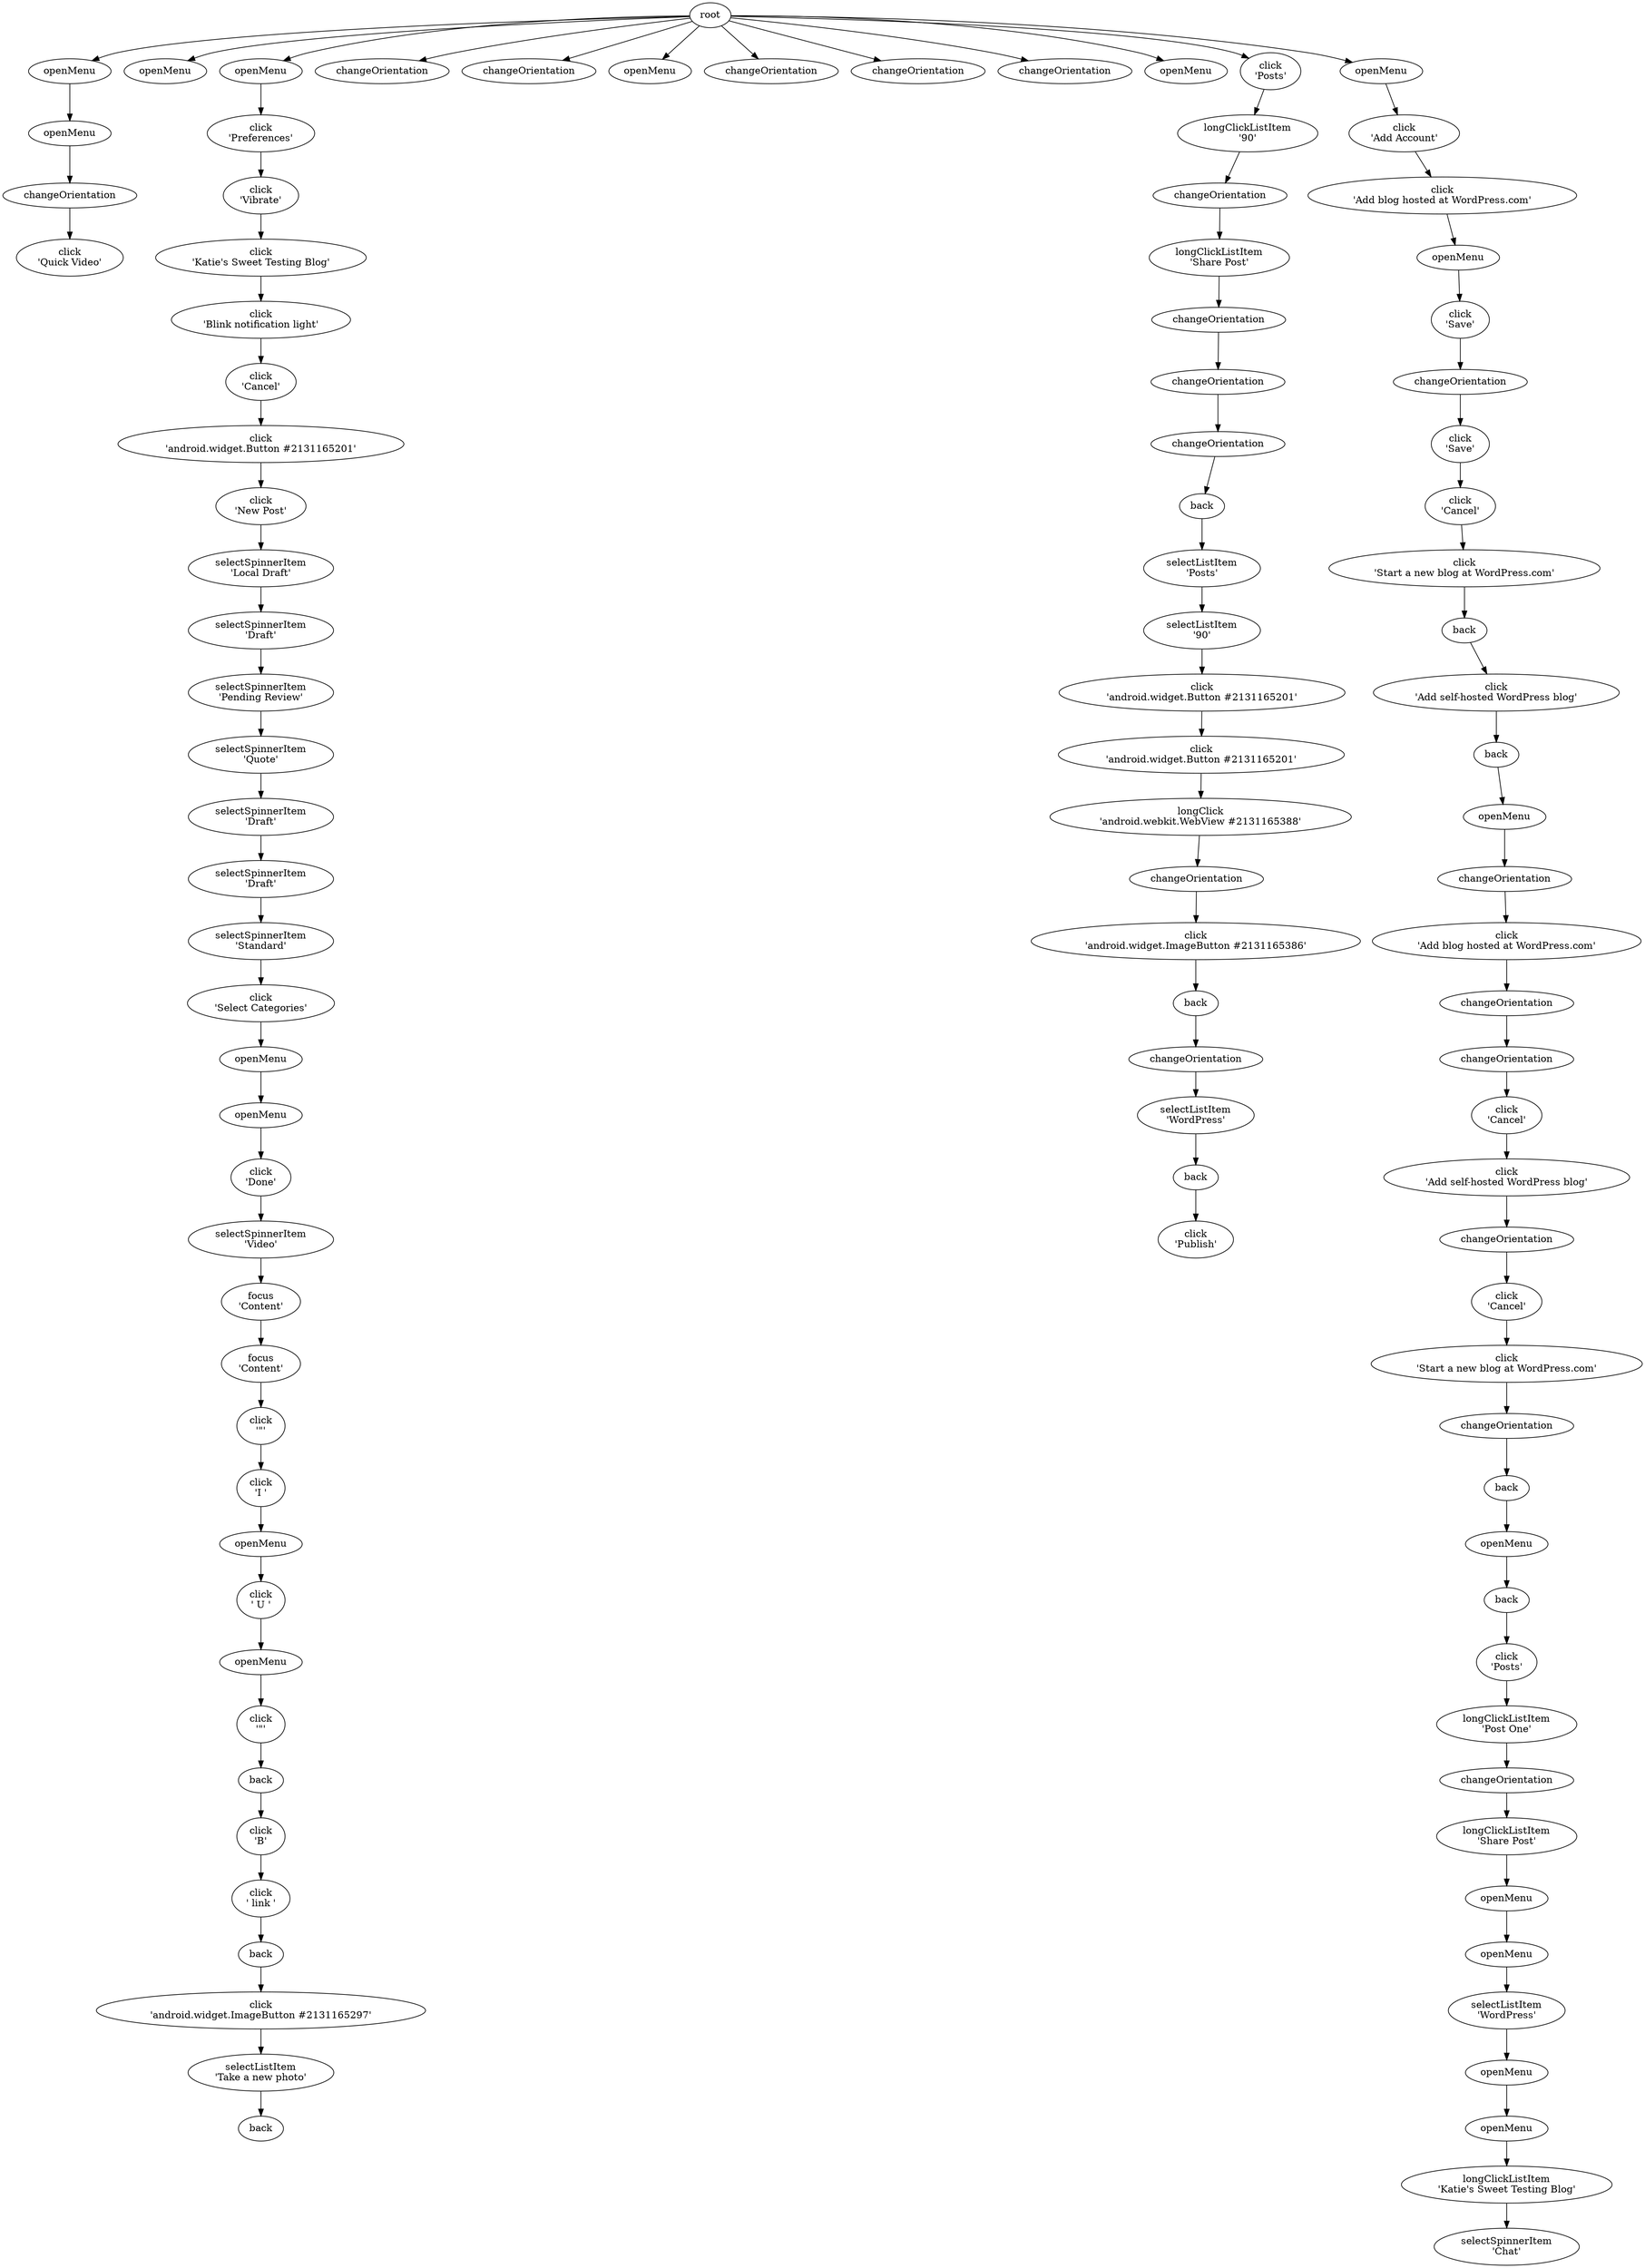 digraph EFG {

## Edges

	root -> e0;
	e0 -> e7;
	e7 -> e24;
	e24 -> e31;
	root -> e41;
	root -> e43;
	e43 -> e46;
	e46 -> e55;
	e55 -> e63;
	e63 -> e78;
	e78 -> e91;
	e91 -> e97;
	e97 -> e115;
	e115 -> e134;
	e134 -> e153;
	e153 -> e176;
	e176 -> e208;
	e208 -> e219;
	e219 -> e241;
	e241 -> e275;
	e275 -> e283;
	e283 -> e305;
	e305 -> e309;
	e309 -> e316;
	e316 -> e337;
	e337 -> e342;
	e342 -> e364;
	e364 -> e382;
	e382 -> e390;
	e390 -> e410;
	e410 -> e415;
	e415 -> e434;
	e434 -> e442;
	e442 -> e457;
	e457 -> e461;
	e461 -> e477;
	e477 -> e486;
	e486 -> e497;
	e497 -> e502;
	e502 -> e521;
	root -> e525;
	root -> e527;
	root -> e528;
	root -> e531;
	root -> e533;
	root -> e535;
	root -> e536;
	root -> e545;
	e545 -> e561;
	e561 -> e578;
	e578 -> e584;
	e584 -> e590;
	e590 -> e594;
	e594 -> e598;
	e598 -> e600;
	e600 -> e603;
	e603 -> e621;
	e621 -> e643;
	e643 -> e653;
	e653 -> e661;
	e661 -> e676;
	e676 -> e679;
	e679 -> e687;
	e687 -> e692;
	e692 -> e694;
	e694 -> e704;
	e704 -> e725;
	root -> e729;
	e729 -> e731;
	e731 -> e739;
	e739 -> e748;
	e748 -> e750;
	e750 -> e761;
	e761 -> e762;
	e762 -> e769;
	e769 -> e774;
	e774 -> e780;
	e780 -> e785;
	e785 -> e793;
	e793 -> e800;
	e800 -> e807;
	e807 -> e809;
	e809 -> e819;
	e819 -> e825;
	e825 -> e827;
	e827 -> e834;
	e834 -> e844;
	e844 -> e847;
	e847 -> e852;
	e852 -> e860;
	e860 -> e861;
	e861 -> e868;
	e868 -> e873;
	e873 -> e883;
	e883 -> e903;
	e903 -> e917;
	e917 -> e923;
	e923 -> e928;
	e928 -> e931;
	e931 -> e934;
	e934 -> e945;
	e945 -> e952;
	e952 -> e956;
	e956 -> e971;

## Nodes

	e91 [label="click\n'Cancel'"];
	e739 [label="click\n'Add blog hosted at WordPress.com'"];
	e342 [label="focus\n'Content'"];
	e861 [label="back"];
	e860 [label="changeOrientation"];
	e731 [label="click\n'Add Account'"];
	e531 [label="changeOrientation"];
	e535 [label="changeOrientation"];
	e536 [label="openMenu"];
	e533 [label="changeOrientation"];
	e477 [label="click\n' link '"];
	e208 [label="selectSpinnerItem\n'Quote'"];
	e868 [label="openMenu"];
	e676 [label="changeOrientation"];
	e679 [label="click\n'android.widget.ImageButton #2131165386'"];
	e153 [label="selectSpinnerItem\n'Draft'"];
	e603 [label="selectListItem\n'Posts'"];
	e600 [label="back"];
	e748 [label="openMenu"];
	e545 [label="click\n'Posts'"];
	e486 [label="back"];
	e852 [label="click\n'Start a new blog at WordPress.com'"];
	e687 [label="back"];
	e952 [label="openMenu"];
	e337 [label="selectSpinnerItem\n'Video'"];
	e78 [label="click\n'Blink notification light'"];
	e956 [label="longClickListItem\n'Katie's Sweet Testing Blog'"];
	e134 [label="selectSpinnerItem\n'Local Draft'"];
	e793 [label="back"];
	e410 [label="openMenu"];
	e692 [label="changeOrientation"];
	e694 [label="selectListItem\n'WordPress'"];
	e275 [label="selectSpinnerItem\n'Standard'"];
	e844 [label="changeOrientation"];
	e590 [label="changeOrientation"];
	e497 [label="click\n'android.widget.ImageButton #2131165297'"];
	e847 [label="click\n'Cancel'"];
	e415 [label="click\n' U '"];
	e598 [label="changeOrientation"];
	e176 [label="selectSpinnerItem\n'Pending Review'"];
	e594 [label="changeOrientation"];
	e621 [label="selectListItem\n'90'"];
	e971 [label="selectSpinnerItem\n'Chat'"];
	e729 [label="openMenu"];
	e115 [label="click\n'New Post'"];
	e725 [label="click\n'Publish'"];
	e521 [label="back"];
	e24 [label="changeOrientation"];
	e903 [label="longClickListItem\n'Post One'"];
	e527 [label="changeOrientation"];
	e283 [label="click\n'Select Categories'"];
	e528 [label="openMenu"];
	e834 [label="click\n'Add self-hosted WordPress blog'"];
	e219 [label="selectSpinnerItem\n'Draft'"];
	e525 [label="changeOrientation"];
	e97 [label="click\n'android.widget.Button #2131165201'"];
	e316 [label="click\n'Done'"];
	e819 [label="changeOrientation"];
	e31 [label="click\n'Quick Video'"];
	e305 [label="openMenu"];
	e241 [label="selectSpinnerItem\n'Draft'"];
	e434 [label="openMenu"];
	e309 [label="openMenu"];
	e578 [label="changeOrientation"];
	e382 [label="click\n'\"'"];
	e917 [label="changeOrientation"];
	e704 [label="back"];
	e774 [label="click\n'Start a new blog at WordPress.com'"];
	e923 [label="longClickListItem\n'Share Post'"];
	e827 [label="click\n'Cancel'"];
	e41 [label="openMenu"];
	e43 [label="openMenu"];
	e390 [label="click\n'I '"];
	e46 [label="click\n'Preferences'"];
	e643 [label="click\n'android.widget.Button #2131165201'"];
	e7 [label="openMenu"];
	e928 [label="openMenu"];
	e825 [label="changeOrientation"];
	e0 [label="openMenu"];
	e584 [label="longClickListItem\n'Share Post'"];
	e502 [label="selectListItem\n'Take a new photo'"];
	e442 [label="click\n'\"'"];
	e780 [label="back"];
	e785 [label="click\n'Add self-hosted WordPress blog'"];
	e457 [label="back"];
	e931 [label="openMenu"];
	e55 [label="click\n'Vibrate'"];
	e883 [label="click\n'Posts'"];
	e934 [label="selectListItem\n'WordPress'"];
	e364 [label="focus\n'Content'"];
	e653 [label="click\n'android.widget.Button #2131165201'"];
	e750 [label="click\n'Save'"];
	e769 [label="click\n'Cancel'"];
	e809 [label="click\n'Add blog hosted at WordPress.com'"];
	e945 [label="openMenu"];
	e63 [label="click\n'Katie's Sweet Testing Blog'"];
	e807 [label="changeOrientation"];
	e873 [label="back"];
	e800 [label="openMenu"];
	e561 [label="longClickListItem\n'90'"];
	e661 [label="longClick\n'android.webkit.WebView #2131165388'"];
	e461 [label="click\n'B'"];
	e761 [label="changeOrientation"];
	e762 [label="click\n'Save'"];

}
